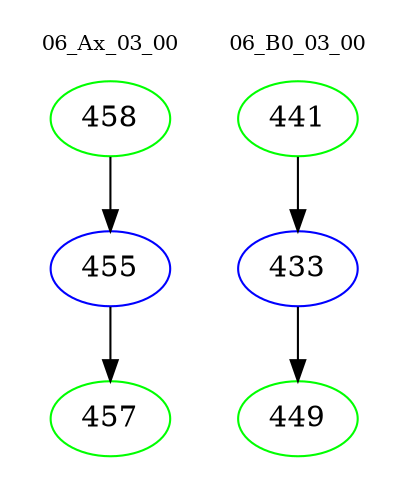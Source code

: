 digraph{
subgraph cluster_0 {
color = white
label = "06_Ax_03_00";
fontsize=10;
T0_458 [label="458", color="green"]
T0_458 -> T0_455 [color="black"]
T0_455 [label="455", color="blue"]
T0_455 -> T0_457 [color="black"]
T0_457 [label="457", color="green"]
}
subgraph cluster_1 {
color = white
label = "06_B0_03_00";
fontsize=10;
T1_441 [label="441", color="green"]
T1_441 -> T1_433 [color="black"]
T1_433 [label="433", color="blue"]
T1_433 -> T1_449 [color="black"]
T1_449 [label="449", color="green"]
}
}
